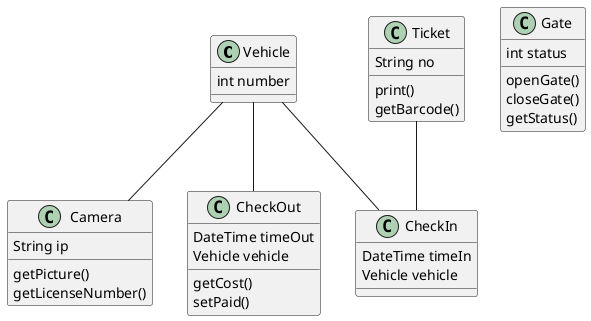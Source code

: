 @startuml
Vehicle : int number

Camera : String ip
Camera : getPicture()
Camera : getLicenseNumber()

CheckIn : DateTime timeIn
CheckIn : Vehicle vehicle

CheckOut : DateTime timeOut
CheckOut : Vehicle vehicle
CheckOut : getCost()
CheckOut : setPaid()

Ticket : String no
Ticket : print()
Ticket : getBarcode()

Gate : int status
Gate : openGate()
Gate : closeGate()
Gate : getStatus()

Vehicle -- CheckIn
Vehicle -- CheckOut
Vehicle -- Camera
Ticket -- CheckIn
@enduml